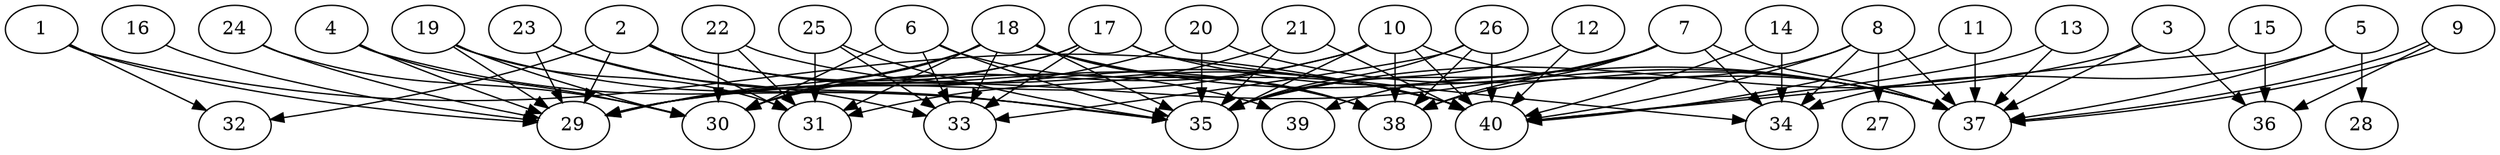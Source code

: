 // DAG automatically generated by daggen at Thu Oct  3 14:06:49 2019
// ./daggen --dot -n 40 --ccr 0.4 --fat 0.9 --regular 0.7 --density 0.5 --mindata 5242880 --maxdata 52428800 
digraph G {
  1 [size="52236800", alpha="0.13", expect_size="20894720"] 
  1 -> 29 [size ="20894720"]
  1 -> 32 [size ="20894720"]
  1 -> 40 [size ="20894720"]
  2 [size="29519360", alpha="0.18", expect_size="11807744"] 
  2 -> 29 [size ="11807744"]
  2 -> 31 [size ="11807744"]
  2 -> 32 [size ="11807744"]
  2 -> 38 [size ="11807744"]
  2 -> 39 [size ="11807744"]
  2 -> 40 [size ="11807744"]
  3 [size="127600640", alpha="0.00", expect_size="51040256"] 
  3 -> 35 [size ="51040256"]
  3 -> 36 [size ="51040256"]
  3 -> 37 [size ="51040256"]
  4 [size="119383040", alpha="0.19", expect_size="47753216"] 
  4 -> 29 [size ="47753216"]
  4 -> 30 [size ="47753216"]
  4 -> 35 [size ="47753216"]
  5 [size="82455040", alpha="0.13", expect_size="32982016"] 
  5 -> 28 [size ="32982016"]
  5 -> 34 [size ="32982016"]
  5 -> 37 [size ="32982016"]
  6 [size="51243520", alpha="0.08", expect_size="20497408"] 
  6 -> 30 [size ="20497408"]
  6 -> 33 [size ="20497408"]
  6 -> 35 [size ="20497408"]
  6 -> 38 [size ="20497408"]
  7 [size="126947840", alpha="0.00", expect_size="50779136"] 
  7 -> 29 [size ="50779136"]
  7 -> 34 [size ="50779136"]
  7 -> 35 [size ="50779136"]
  7 -> 37 [size ="50779136"]
  7 -> 38 [size ="50779136"]
  7 -> 39 [size ="50779136"]
  8 [size="122014720", alpha="0.09", expect_size="48805888"] 
  8 -> 27 [size ="48805888"]
  8 -> 34 [size ="48805888"]
  8 -> 37 [size ="48805888"]
  8 -> 38 [size ="48805888"]
  8 -> 40 [size ="48805888"]
  9 [size="108503040", alpha="0.10", expect_size="43401216"] 
  9 -> 36 [size ="43401216"]
  9 -> 37 [size ="43401216"]
  9 -> 37 [size ="43401216"]
  10 [size="61521920", alpha="0.19", expect_size="24608768"] 
  10 -> 29 [size ="24608768"]
  10 -> 30 [size ="24608768"]
  10 -> 35 [size ="24608768"]
  10 -> 37 [size ="24608768"]
  10 -> 38 [size ="24608768"]
  10 -> 40 [size ="24608768"]
  11 [size="32998400", alpha="0.02", expect_size="13199360"] 
  11 -> 37 [size ="13199360"]
  11 -> 40 [size ="13199360"]
  12 [size="109281280", alpha="0.17", expect_size="43712512"] 
  12 -> 35 [size ="43712512"]
  12 -> 40 [size ="43712512"]
  13 [size="96084480", alpha="0.14", expect_size="38433792"] 
  13 -> 37 [size ="38433792"]
  13 -> 40 [size ="38433792"]
  14 [size="96407040", alpha="0.14", expect_size="38562816"] 
  14 -> 34 [size ="38562816"]
  14 -> 40 [size ="38562816"]
  15 [size="89448960", alpha="0.06", expect_size="35779584"] 
  15 -> 36 [size ="35779584"]
  15 -> 40 [size ="35779584"]
  16 [size="47411200", alpha="0.13", expect_size="18964480"] 
  16 -> 29 [size ="18964480"]
  17 [size="97379840", alpha="0.01", expect_size="38951936"] 
  17 -> 29 [size ="38951936"]
  17 -> 30 [size ="38951936"]
  17 -> 33 [size ="38951936"]
  17 -> 34 [size ="38951936"]
  17 -> 37 [size ="38951936"]
  18 [size="99604480", alpha="0.03", expect_size="39841792"] 
  18 -> 29 [size ="39841792"]
  18 -> 30 [size ="39841792"]
  18 -> 31 [size ="39841792"]
  18 -> 33 [size ="39841792"]
  18 -> 35 [size ="39841792"]
  18 -> 37 [size ="39841792"]
  18 -> 38 [size ="39841792"]
  18 -> 40 [size ="39841792"]
  19 [size="33699840", alpha="0.19", expect_size="13479936"] 
  19 -> 29 [size ="13479936"]
  19 -> 30 [size ="13479936"]
  19 -> 31 [size ="13479936"]
  19 -> 35 [size ="13479936"]
  20 [size="93509120", alpha="0.14", expect_size="37403648"] 
  20 -> 29 [size ="37403648"]
  20 -> 35 [size ="37403648"]
  20 -> 37 [size ="37403648"]
  21 [size="87736320", alpha="0.16", expect_size="35094528"] 
  21 -> 31 [size ="35094528"]
  21 -> 35 [size ="35094528"]
  21 -> 40 [size ="35094528"]
  22 [size="97730560", alpha="0.20", expect_size="39092224"] 
  22 -> 30 [size ="39092224"]
  22 -> 31 [size ="39092224"]
  22 -> 40 [size ="39092224"]
  23 [size="78986240", alpha="0.03", expect_size="31594496"] 
  23 -> 29 [size ="31594496"]
  23 -> 33 [size ="31594496"]
  23 -> 35 [size ="31594496"]
  24 [size="45862400", alpha="0.05", expect_size="18344960"] 
  24 -> 29 [size ="18344960"]
  24 -> 30 [size ="18344960"]
  25 [size="127106560", alpha="0.18", expect_size="50842624"] 
  25 -> 31 [size ="50842624"]
  25 -> 33 [size ="50842624"]
  25 -> 35 [size ="50842624"]
  26 [size="43146240", alpha="0.18", expect_size="17258496"] 
  26 -> 33 [size ="17258496"]
  26 -> 35 [size ="17258496"]
  26 -> 38 [size ="17258496"]
  26 -> 40 [size ="17258496"]
  27 [size="119083520", alpha="0.18", expect_size="47633408"] 
  28 [size="126906880", alpha="0.15", expect_size="50762752"] 
  29 [size="26823680", alpha="0.09", expect_size="10729472"] 
  30 [size="23403520", alpha="0.11", expect_size="9361408"] 
  31 [size="107212800", alpha="0.16", expect_size="42885120"] 
  32 [size="81451520", alpha="0.18", expect_size="32580608"] 
  33 [size="80496640", alpha="0.14", expect_size="32198656"] 
  34 [size="100876800", alpha="0.04", expect_size="40350720"] 
  35 [size="130908160", alpha="0.06", expect_size="52363264"] 
  36 [size="121973760", alpha="0.15", expect_size="48789504"] 
  37 [size="112209920", alpha="0.18", expect_size="44883968"] 
  38 [size="97497600", alpha="0.16", expect_size="38999040"] 
  39 [size="68782080", alpha="0.17", expect_size="27512832"] 
  40 [size="121454080", alpha="0.11", expect_size="48581632"] 
}
